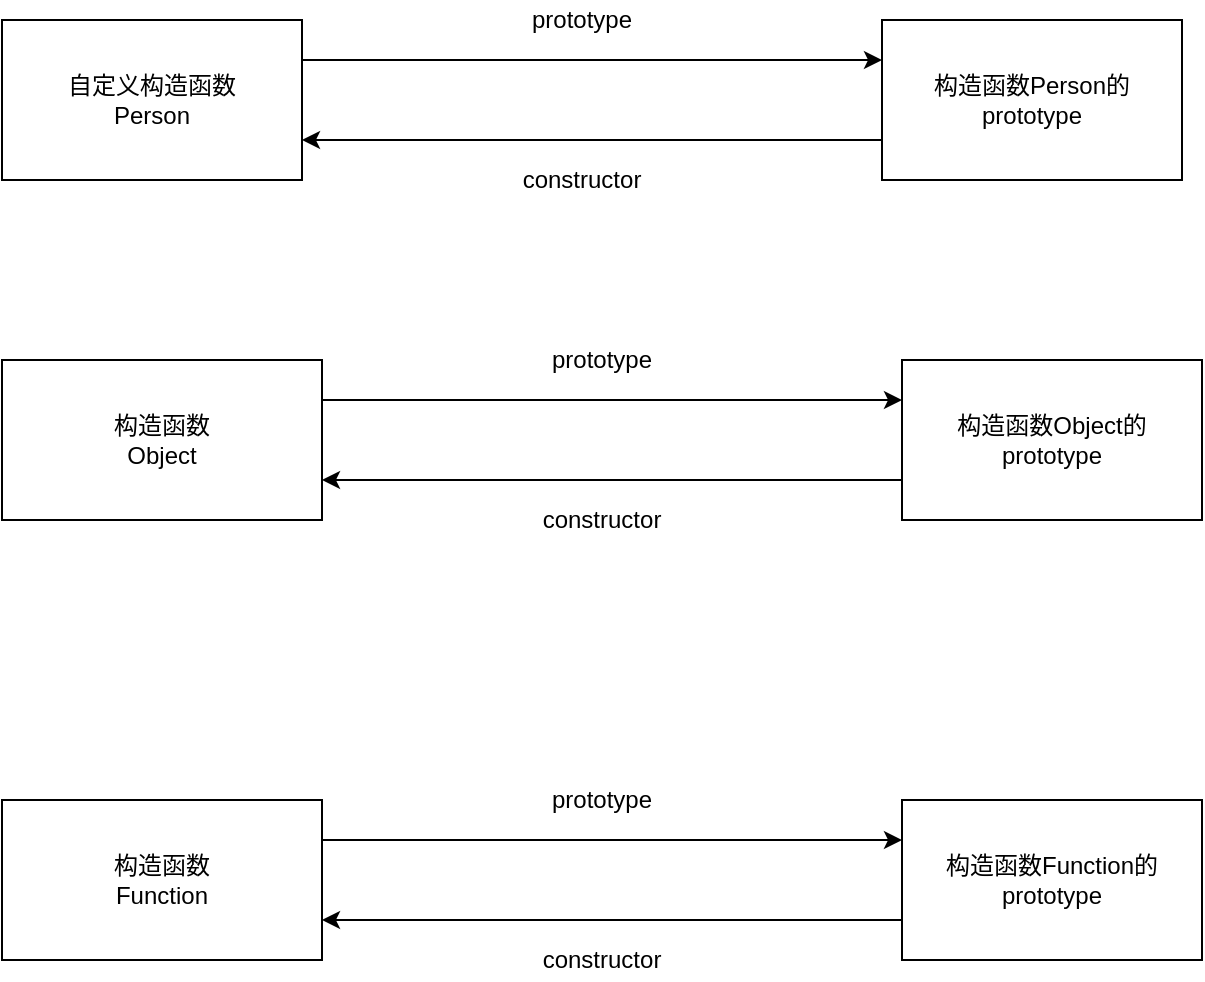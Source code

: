 <mxfile version="13.1.3">
    <diagram id="6hGFLwfOUW9BJ-s0fimq" name="Page-1">
        <mxGraphModel dx="804" dy="1679" grid="1" gridSize="10" guides="1" tooltips="1" connect="1" arrows="1" fold="1" page="1" pageScale="1" pageWidth="827" pageHeight="1169" math="0" shadow="0">
            <root>
                <mxCell id="0"/>
                <mxCell id="1" parent="0"/>
                <mxCell id="2" value="构造函数&lt;br&gt;Object" style="rounded=0;whiteSpace=wrap;html=1;" vertex="1" parent="1">
                    <mxGeometry x="220" y="170" width="160" height="80" as="geometry"/>
                </mxCell>
                <mxCell id="6" style="edgeStyle=orthogonalEdgeStyle;rounded=0;orthogonalLoop=1;jettySize=auto;html=1;exitX=0;exitY=0.75;exitDx=0;exitDy=0;entryX=1;entryY=0.75;entryDx=0;entryDy=0;" edge="1" parent="1" source="3" target="2">
                    <mxGeometry relative="1" as="geometry"/>
                </mxCell>
                <mxCell id="3" value="构造函数Object的&lt;br&gt;prototype" style="rounded=0;whiteSpace=wrap;html=1;" vertex="1" parent="1">
                    <mxGeometry x="670" y="170" width="150" height="80" as="geometry"/>
                </mxCell>
                <mxCell id="5" value="" style="endArrow=classic;html=1;entryX=0;entryY=0.25;entryDx=0;entryDy=0;" edge="1" parent="1" target="3">
                    <mxGeometry width="50" height="50" relative="1" as="geometry">
                        <mxPoint x="380" y="190" as="sourcePoint"/>
                        <mxPoint x="430" y="140" as="targetPoint"/>
                    </mxGeometry>
                </mxCell>
                <mxCell id="7" value="prototype" style="text;html=1;strokeColor=none;fillColor=none;align=center;verticalAlign=middle;whiteSpace=wrap;rounded=0;" vertex="1" parent="1">
                    <mxGeometry x="500" y="160" width="40" height="20" as="geometry"/>
                </mxCell>
                <mxCell id="8" value="constructor&lt;br&gt;" style="text;html=1;strokeColor=none;fillColor=none;align=center;verticalAlign=middle;whiteSpace=wrap;rounded=0;" vertex="1" parent="1">
                    <mxGeometry x="500" y="240" width="40" height="20" as="geometry"/>
                </mxCell>
                <mxCell id="9" value="构造函数&lt;br&gt;Function" style="rounded=0;whiteSpace=wrap;html=1;" vertex="1" parent="1">
                    <mxGeometry x="220" y="390" width="160" height="80" as="geometry"/>
                </mxCell>
                <mxCell id="10" style="edgeStyle=orthogonalEdgeStyle;rounded=0;orthogonalLoop=1;jettySize=auto;html=1;exitX=0;exitY=0.75;exitDx=0;exitDy=0;entryX=1;entryY=0.75;entryDx=0;entryDy=0;" edge="1" parent="1" source="11" target="9">
                    <mxGeometry relative="1" as="geometry"/>
                </mxCell>
                <mxCell id="11" value="构造函数Function的&lt;br&gt;prototype" style="rounded=0;whiteSpace=wrap;html=1;" vertex="1" parent="1">
                    <mxGeometry x="670" y="390" width="150" height="80" as="geometry"/>
                </mxCell>
                <mxCell id="12" value="" style="endArrow=classic;html=1;entryX=0;entryY=0.25;entryDx=0;entryDy=0;" edge="1" parent="1" target="11">
                    <mxGeometry width="50" height="50" relative="1" as="geometry">
                        <mxPoint x="380" y="410" as="sourcePoint"/>
                        <mxPoint x="430" y="360" as="targetPoint"/>
                    </mxGeometry>
                </mxCell>
                <mxCell id="13" value="prototype" style="text;html=1;strokeColor=none;fillColor=none;align=center;verticalAlign=middle;whiteSpace=wrap;rounded=0;" vertex="1" parent="1">
                    <mxGeometry x="500" y="380" width="40" height="20" as="geometry"/>
                </mxCell>
                <mxCell id="14" value="constructor&lt;br&gt;" style="text;html=1;strokeColor=none;fillColor=none;align=center;verticalAlign=middle;whiteSpace=wrap;rounded=0;" vertex="1" parent="1">
                    <mxGeometry x="500" y="460" width="40" height="20" as="geometry"/>
                </mxCell>
                <mxCell id="15" value="自定义构造函数&lt;br&gt;Person" style="rounded=0;whiteSpace=wrap;html=1;" vertex="1" parent="1">
                    <mxGeometry x="220" width="150" height="80" as="geometry"/>
                </mxCell>
                <mxCell id="16" style="edgeStyle=orthogonalEdgeStyle;rounded=0;orthogonalLoop=1;jettySize=auto;html=1;exitX=0;exitY=0.75;exitDx=0;exitDy=0;entryX=1;entryY=0.75;entryDx=0;entryDy=0;" edge="1" parent="1">
                    <mxGeometry relative="1" as="geometry">
                        <mxPoint x="660" y="60" as="sourcePoint"/>
                        <mxPoint x="370" y="60" as="targetPoint"/>
                    </mxGeometry>
                </mxCell>
                <mxCell id="17" value="" style="endArrow=classic;html=1;entryX=0;entryY=0.25;entryDx=0;entryDy=0;" edge="1" parent="1">
                    <mxGeometry width="50" height="50" relative="1" as="geometry">
                        <mxPoint x="370" y="20" as="sourcePoint"/>
                        <mxPoint x="660" y="20" as="targetPoint"/>
                    </mxGeometry>
                </mxCell>
                <mxCell id="18" value="prototype" style="text;html=1;strokeColor=none;fillColor=none;align=center;verticalAlign=middle;whiteSpace=wrap;rounded=0;" vertex="1" parent="1">
                    <mxGeometry x="490" y="-10" width="40" height="20" as="geometry"/>
                </mxCell>
                <mxCell id="19" value="constructor&lt;br&gt;" style="text;html=1;strokeColor=none;fillColor=none;align=center;verticalAlign=middle;whiteSpace=wrap;rounded=0;" vertex="1" parent="1">
                    <mxGeometry x="490" y="70" width="40" height="20" as="geometry"/>
                </mxCell>
                <mxCell id="20" value="构造函数Person的&lt;br&gt;prototype" style="rounded=0;whiteSpace=wrap;html=1;" vertex="1" parent="1">
                    <mxGeometry x="660" width="150" height="80" as="geometry"/>
                </mxCell>
            </root>
        </mxGraphModel>
    </diagram>
</mxfile>